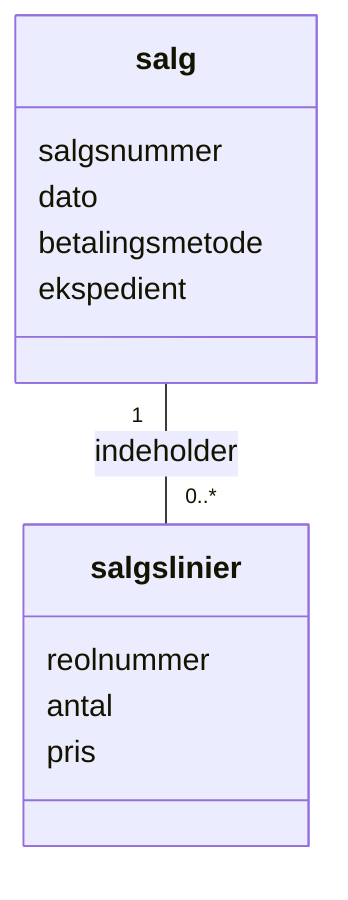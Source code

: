 ﻿classDiagram
    class salg {
        salgsnummer
        dato
        betalingsmetode
        ekspedient
    }

    class salgslinier {
        reolnummer
        antal
        pris
    }

    salg "1" -- "0..*" salgslinier : indeholder